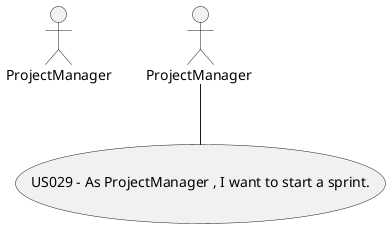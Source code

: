 @startuml
'https://plantuml.com/use-case-diagram
actor ProjectManager

usecase (US029 - As ProjectManager , I want to start a sprint.)

:ProjectManager : -- (US029 - As ProjectManager , I want to start a sprint.)
@enduml